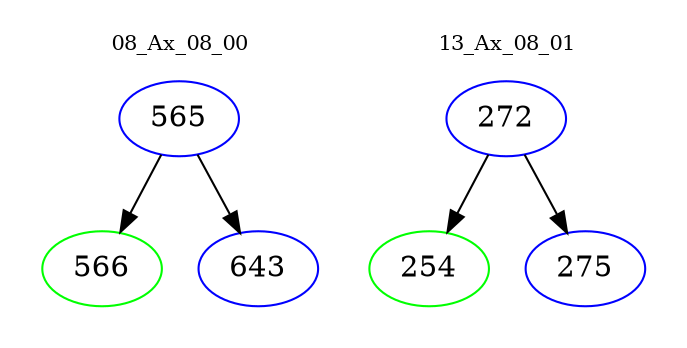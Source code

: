 digraph{
subgraph cluster_0 {
color = white
label = "08_Ax_08_00";
fontsize=10;
T0_565 [label="565", color="blue"]
T0_565 -> T0_566 [color="black"]
T0_566 [label="566", color="green"]
T0_565 -> T0_643 [color="black"]
T0_643 [label="643", color="blue"]
}
subgraph cluster_1 {
color = white
label = "13_Ax_08_01";
fontsize=10;
T1_272 [label="272", color="blue"]
T1_272 -> T1_254 [color="black"]
T1_254 [label="254", color="green"]
T1_272 -> T1_275 [color="black"]
T1_275 [label="275", color="blue"]
}
}
